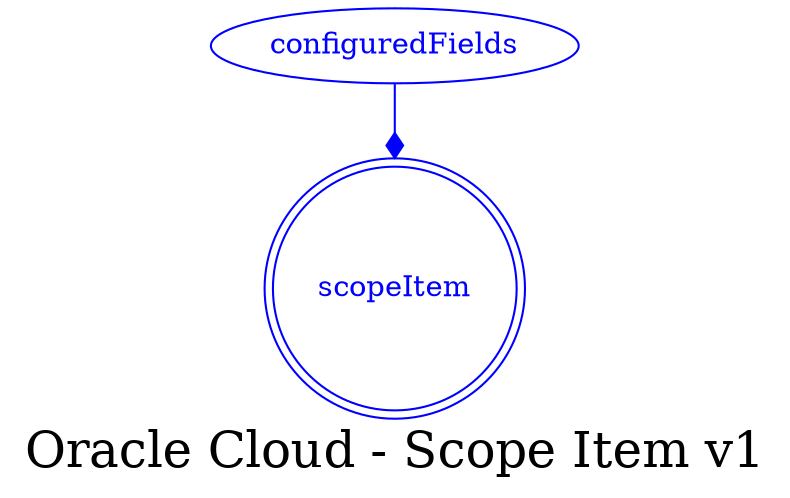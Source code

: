 digraph LexiconGraph {
graph[label="Oracle Cloud - Scope Item v1", fontsize=24]
splines=true
"scopeItem" [color=blue, fontcolor=blue, shape=doublecircle]
"configuredFields" -> "scopeItem" [color=blue, fontcolor=blue, arrowhead=diamond, arrowtail=none]
"configuredFields" [color=blue, fontcolor=blue, shape=ellipse]
}
